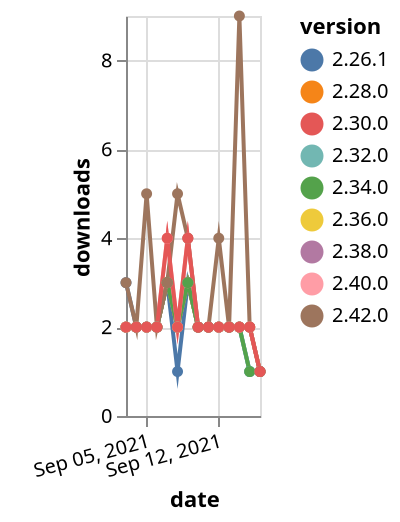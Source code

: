 {"$schema": "https://vega.github.io/schema/vega-lite/v5.json", "description": "A simple bar chart with embedded data.", "data": {"values": [{"date": "2021-09-03", "total": 1570, "delta": 2, "version": "2.36.0"}, {"date": "2021-09-04", "total": 1572, "delta": 2, "version": "2.36.0"}, {"date": "2021-09-05", "total": 1574, "delta": 2, "version": "2.36.0"}, {"date": "2021-09-06", "total": 1576, "delta": 2, "version": "2.36.0"}, {"date": "2021-09-07", "total": 1579, "delta": 3, "version": "2.36.0"}, {"date": "2021-09-08", "total": 1581, "delta": 2, "version": "2.36.0"}, {"date": "2021-09-09", "total": 1584, "delta": 3, "version": "2.36.0"}, {"date": "2021-09-10", "total": 1586, "delta": 2, "version": "2.36.0"}, {"date": "2021-09-11", "total": 1588, "delta": 2, "version": "2.36.0"}, {"date": "2021-09-12", "total": 1590, "delta": 2, "version": "2.36.0"}, {"date": "2021-09-13", "total": 1592, "delta": 2, "version": "2.36.0"}, {"date": "2021-09-14", "total": 1594, "delta": 2, "version": "2.36.0"}, {"date": "2021-09-15", "total": 1596, "delta": 2, "version": "2.36.0"}, {"date": "2021-09-16", "total": 1597, "delta": 1, "version": "2.36.0"}, {"date": "2021-09-03", "total": 2685, "delta": 3, "version": "2.26.1"}, {"date": "2021-09-04", "total": 2687, "delta": 2, "version": "2.26.1"}, {"date": "2021-09-05", "total": 2689, "delta": 2, "version": "2.26.1"}, {"date": "2021-09-06", "total": 2691, "delta": 2, "version": "2.26.1"}, {"date": "2021-09-07", "total": 2694, "delta": 3, "version": "2.26.1"}, {"date": "2021-09-08", "total": 2695, "delta": 1, "version": "2.26.1"}, {"date": "2021-09-09", "total": 2698, "delta": 3, "version": "2.26.1"}, {"date": "2021-09-10", "total": 2700, "delta": 2, "version": "2.26.1"}, {"date": "2021-09-11", "total": 2702, "delta": 2, "version": "2.26.1"}, {"date": "2021-09-12", "total": 2704, "delta": 2, "version": "2.26.1"}, {"date": "2021-09-13", "total": 2706, "delta": 2, "version": "2.26.1"}, {"date": "2021-09-14", "total": 2708, "delta": 2, "version": "2.26.1"}, {"date": "2021-09-15", "total": 2709, "delta": 1, "version": "2.26.1"}, {"date": "2021-09-16", "total": 2710, "delta": 1, "version": "2.26.1"}, {"date": "2021-09-03", "total": 2157, "delta": 2, "version": "2.32.0"}, {"date": "2021-09-04", "total": 2159, "delta": 2, "version": "2.32.0"}, {"date": "2021-09-05", "total": 2161, "delta": 2, "version": "2.32.0"}, {"date": "2021-09-06", "total": 2163, "delta": 2, "version": "2.32.0"}, {"date": "2021-09-07", "total": 2166, "delta": 3, "version": "2.32.0"}, {"date": "2021-09-08", "total": 2168, "delta": 2, "version": "2.32.0"}, {"date": "2021-09-09", "total": 2171, "delta": 3, "version": "2.32.0"}, {"date": "2021-09-10", "total": 2173, "delta": 2, "version": "2.32.0"}, {"date": "2021-09-11", "total": 2175, "delta": 2, "version": "2.32.0"}, {"date": "2021-09-12", "total": 2177, "delta": 2, "version": "2.32.0"}, {"date": "2021-09-13", "total": 2179, "delta": 2, "version": "2.32.0"}, {"date": "2021-09-14", "total": 2181, "delta": 2, "version": "2.32.0"}, {"date": "2021-09-15", "total": 2182, "delta": 1, "version": "2.32.0"}, {"date": "2021-09-16", "total": 2183, "delta": 1, "version": "2.32.0"}, {"date": "2021-09-03", "total": 2746, "delta": 2, "version": "2.28.0"}, {"date": "2021-09-04", "total": 2748, "delta": 2, "version": "2.28.0"}, {"date": "2021-09-05", "total": 2750, "delta": 2, "version": "2.28.0"}, {"date": "2021-09-06", "total": 2752, "delta": 2, "version": "2.28.0"}, {"date": "2021-09-07", "total": 2755, "delta": 3, "version": "2.28.0"}, {"date": "2021-09-08", "total": 2757, "delta": 2, "version": "2.28.0"}, {"date": "2021-09-09", "total": 2760, "delta": 3, "version": "2.28.0"}, {"date": "2021-09-10", "total": 2762, "delta": 2, "version": "2.28.0"}, {"date": "2021-09-11", "total": 2764, "delta": 2, "version": "2.28.0"}, {"date": "2021-09-12", "total": 2766, "delta": 2, "version": "2.28.0"}, {"date": "2021-09-13", "total": 2768, "delta": 2, "version": "2.28.0"}, {"date": "2021-09-14", "total": 2770, "delta": 2, "version": "2.28.0"}, {"date": "2021-09-15", "total": 2772, "delta": 2, "version": "2.28.0"}, {"date": "2021-09-16", "total": 2773, "delta": 1, "version": "2.28.0"}, {"date": "2021-09-03", "total": 1069, "delta": 2, "version": "2.38.0"}, {"date": "2021-09-04", "total": 1071, "delta": 2, "version": "2.38.0"}, {"date": "2021-09-05", "total": 1073, "delta": 2, "version": "2.38.0"}, {"date": "2021-09-06", "total": 1075, "delta": 2, "version": "2.38.0"}, {"date": "2021-09-07", "total": 1078, "delta": 3, "version": "2.38.0"}, {"date": "2021-09-08", "total": 1080, "delta": 2, "version": "2.38.0"}, {"date": "2021-09-09", "total": 1083, "delta": 3, "version": "2.38.0"}, {"date": "2021-09-10", "total": 1085, "delta": 2, "version": "2.38.0"}, {"date": "2021-09-11", "total": 1087, "delta": 2, "version": "2.38.0"}, {"date": "2021-09-12", "total": 1089, "delta": 2, "version": "2.38.0"}, {"date": "2021-09-13", "total": 1091, "delta": 2, "version": "2.38.0"}, {"date": "2021-09-14", "total": 1093, "delta": 2, "version": "2.38.0"}, {"date": "2021-09-15", "total": 1095, "delta": 2, "version": "2.38.0"}, {"date": "2021-09-16", "total": 1096, "delta": 1, "version": "2.38.0"}, {"date": "2021-09-03", "total": 1664, "delta": 2, "version": "2.34.0"}, {"date": "2021-09-04", "total": 1666, "delta": 2, "version": "2.34.0"}, {"date": "2021-09-05", "total": 1668, "delta": 2, "version": "2.34.0"}, {"date": "2021-09-06", "total": 1670, "delta": 2, "version": "2.34.0"}, {"date": "2021-09-07", "total": 1673, "delta": 3, "version": "2.34.0"}, {"date": "2021-09-08", "total": 1675, "delta": 2, "version": "2.34.0"}, {"date": "2021-09-09", "total": 1678, "delta": 3, "version": "2.34.0"}, {"date": "2021-09-10", "total": 1680, "delta": 2, "version": "2.34.0"}, {"date": "2021-09-11", "total": 1682, "delta": 2, "version": "2.34.0"}, {"date": "2021-09-12", "total": 1684, "delta": 2, "version": "2.34.0"}, {"date": "2021-09-13", "total": 1686, "delta": 2, "version": "2.34.0"}, {"date": "2021-09-14", "total": 1688, "delta": 2, "version": "2.34.0"}, {"date": "2021-09-15", "total": 1689, "delta": 1, "version": "2.34.0"}, {"date": "2021-09-16", "total": 1690, "delta": 1, "version": "2.34.0"}, {"date": "2021-09-03", "total": 801, "delta": 2, "version": "2.40.0"}, {"date": "2021-09-04", "total": 803, "delta": 2, "version": "2.40.0"}, {"date": "2021-09-05", "total": 805, "delta": 2, "version": "2.40.0"}, {"date": "2021-09-06", "total": 807, "delta": 2, "version": "2.40.0"}, {"date": "2021-09-07", "total": 811, "delta": 4, "version": "2.40.0"}, {"date": "2021-09-08", "total": 813, "delta": 2, "version": "2.40.0"}, {"date": "2021-09-09", "total": 817, "delta": 4, "version": "2.40.0"}, {"date": "2021-09-10", "total": 819, "delta": 2, "version": "2.40.0"}, {"date": "2021-09-11", "total": 821, "delta": 2, "version": "2.40.0"}, {"date": "2021-09-12", "total": 823, "delta": 2, "version": "2.40.0"}, {"date": "2021-09-13", "total": 825, "delta": 2, "version": "2.40.0"}, {"date": "2021-09-14", "total": 827, "delta": 2, "version": "2.40.0"}, {"date": "2021-09-15", "total": 829, "delta": 2, "version": "2.40.0"}, {"date": "2021-09-16", "total": 830, "delta": 1, "version": "2.40.0"}, {"date": "2021-09-03", "total": 257, "delta": 3, "version": "2.42.0"}, {"date": "2021-09-04", "total": 259, "delta": 2, "version": "2.42.0"}, {"date": "2021-09-05", "total": 264, "delta": 5, "version": "2.42.0"}, {"date": "2021-09-06", "total": 266, "delta": 2, "version": "2.42.0"}, {"date": "2021-09-07", "total": 269, "delta": 3, "version": "2.42.0"}, {"date": "2021-09-08", "total": 274, "delta": 5, "version": "2.42.0"}, {"date": "2021-09-09", "total": 278, "delta": 4, "version": "2.42.0"}, {"date": "2021-09-10", "total": 280, "delta": 2, "version": "2.42.0"}, {"date": "2021-09-11", "total": 282, "delta": 2, "version": "2.42.0"}, {"date": "2021-09-12", "total": 286, "delta": 4, "version": "2.42.0"}, {"date": "2021-09-13", "total": 288, "delta": 2, "version": "2.42.0"}, {"date": "2021-09-14", "total": 297, "delta": 9, "version": "2.42.0"}, {"date": "2021-09-15", "total": 299, "delta": 2, "version": "2.42.0"}, {"date": "2021-09-16", "total": 300, "delta": 1, "version": "2.42.0"}, {"date": "2021-09-03", "total": 2641, "delta": 2, "version": "2.30.0"}, {"date": "2021-09-04", "total": 2643, "delta": 2, "version": "2.30.0"}, {"date": "2021-09-05", "total": 2645, "delta": 2, "version": "2.30.0"}, {"date": "2021-09-06", "total": 2647, "delta": 2, "version": "2.30.0"}, {"date": "2021-09-07", "total": 2651, "delta": 4, "version": "2.30.0"}, {"date": "2021-09-08", "total": 2653, "delta": 2, "version": "2.30.0"}, {"date": "2021-09-09", "total": 2657, "delta": 4, "version": "2.30.0"}, {"date": "2021-09-10", "total": 2659, "delta": 2, "version": "2.30.0"}, {"date": "2021-09-11", "total": 2661, "delta": 2, "version": "2.30.0"}, {"date": "2021-09-12", "total": 2663, "delta": 2, "version": "2.30.0"}, {"date": "2021-09-13", "total": 2665, "delta": 2, "version": "2.30.0"}, {"date": "2021-09-14", "total": 2667, "delta": 2, "version": "2.30.0"}, {"date": "2021-09-15", "total": 2669, "delta": 2, "version": "2.30.0"}, {"date": "2021-09-16", "total": 2670, "delta": 1, "version": "2.30.0"}]}, "width": "container", "mark": {"type": "line", "point": {"filled": true}}, "encoding": {"x": {"field": "date", "type": "temporal", "timeUnit": "yearmonthdate", "title": "date", "axis": {"labelAngle": -15}}, "y": {"field": "delta", "type": "quantitative", "title": "downloads"}, "color": {"field": "version", "type": "nominal"}, "tooltip": {"field": "delta"}}}